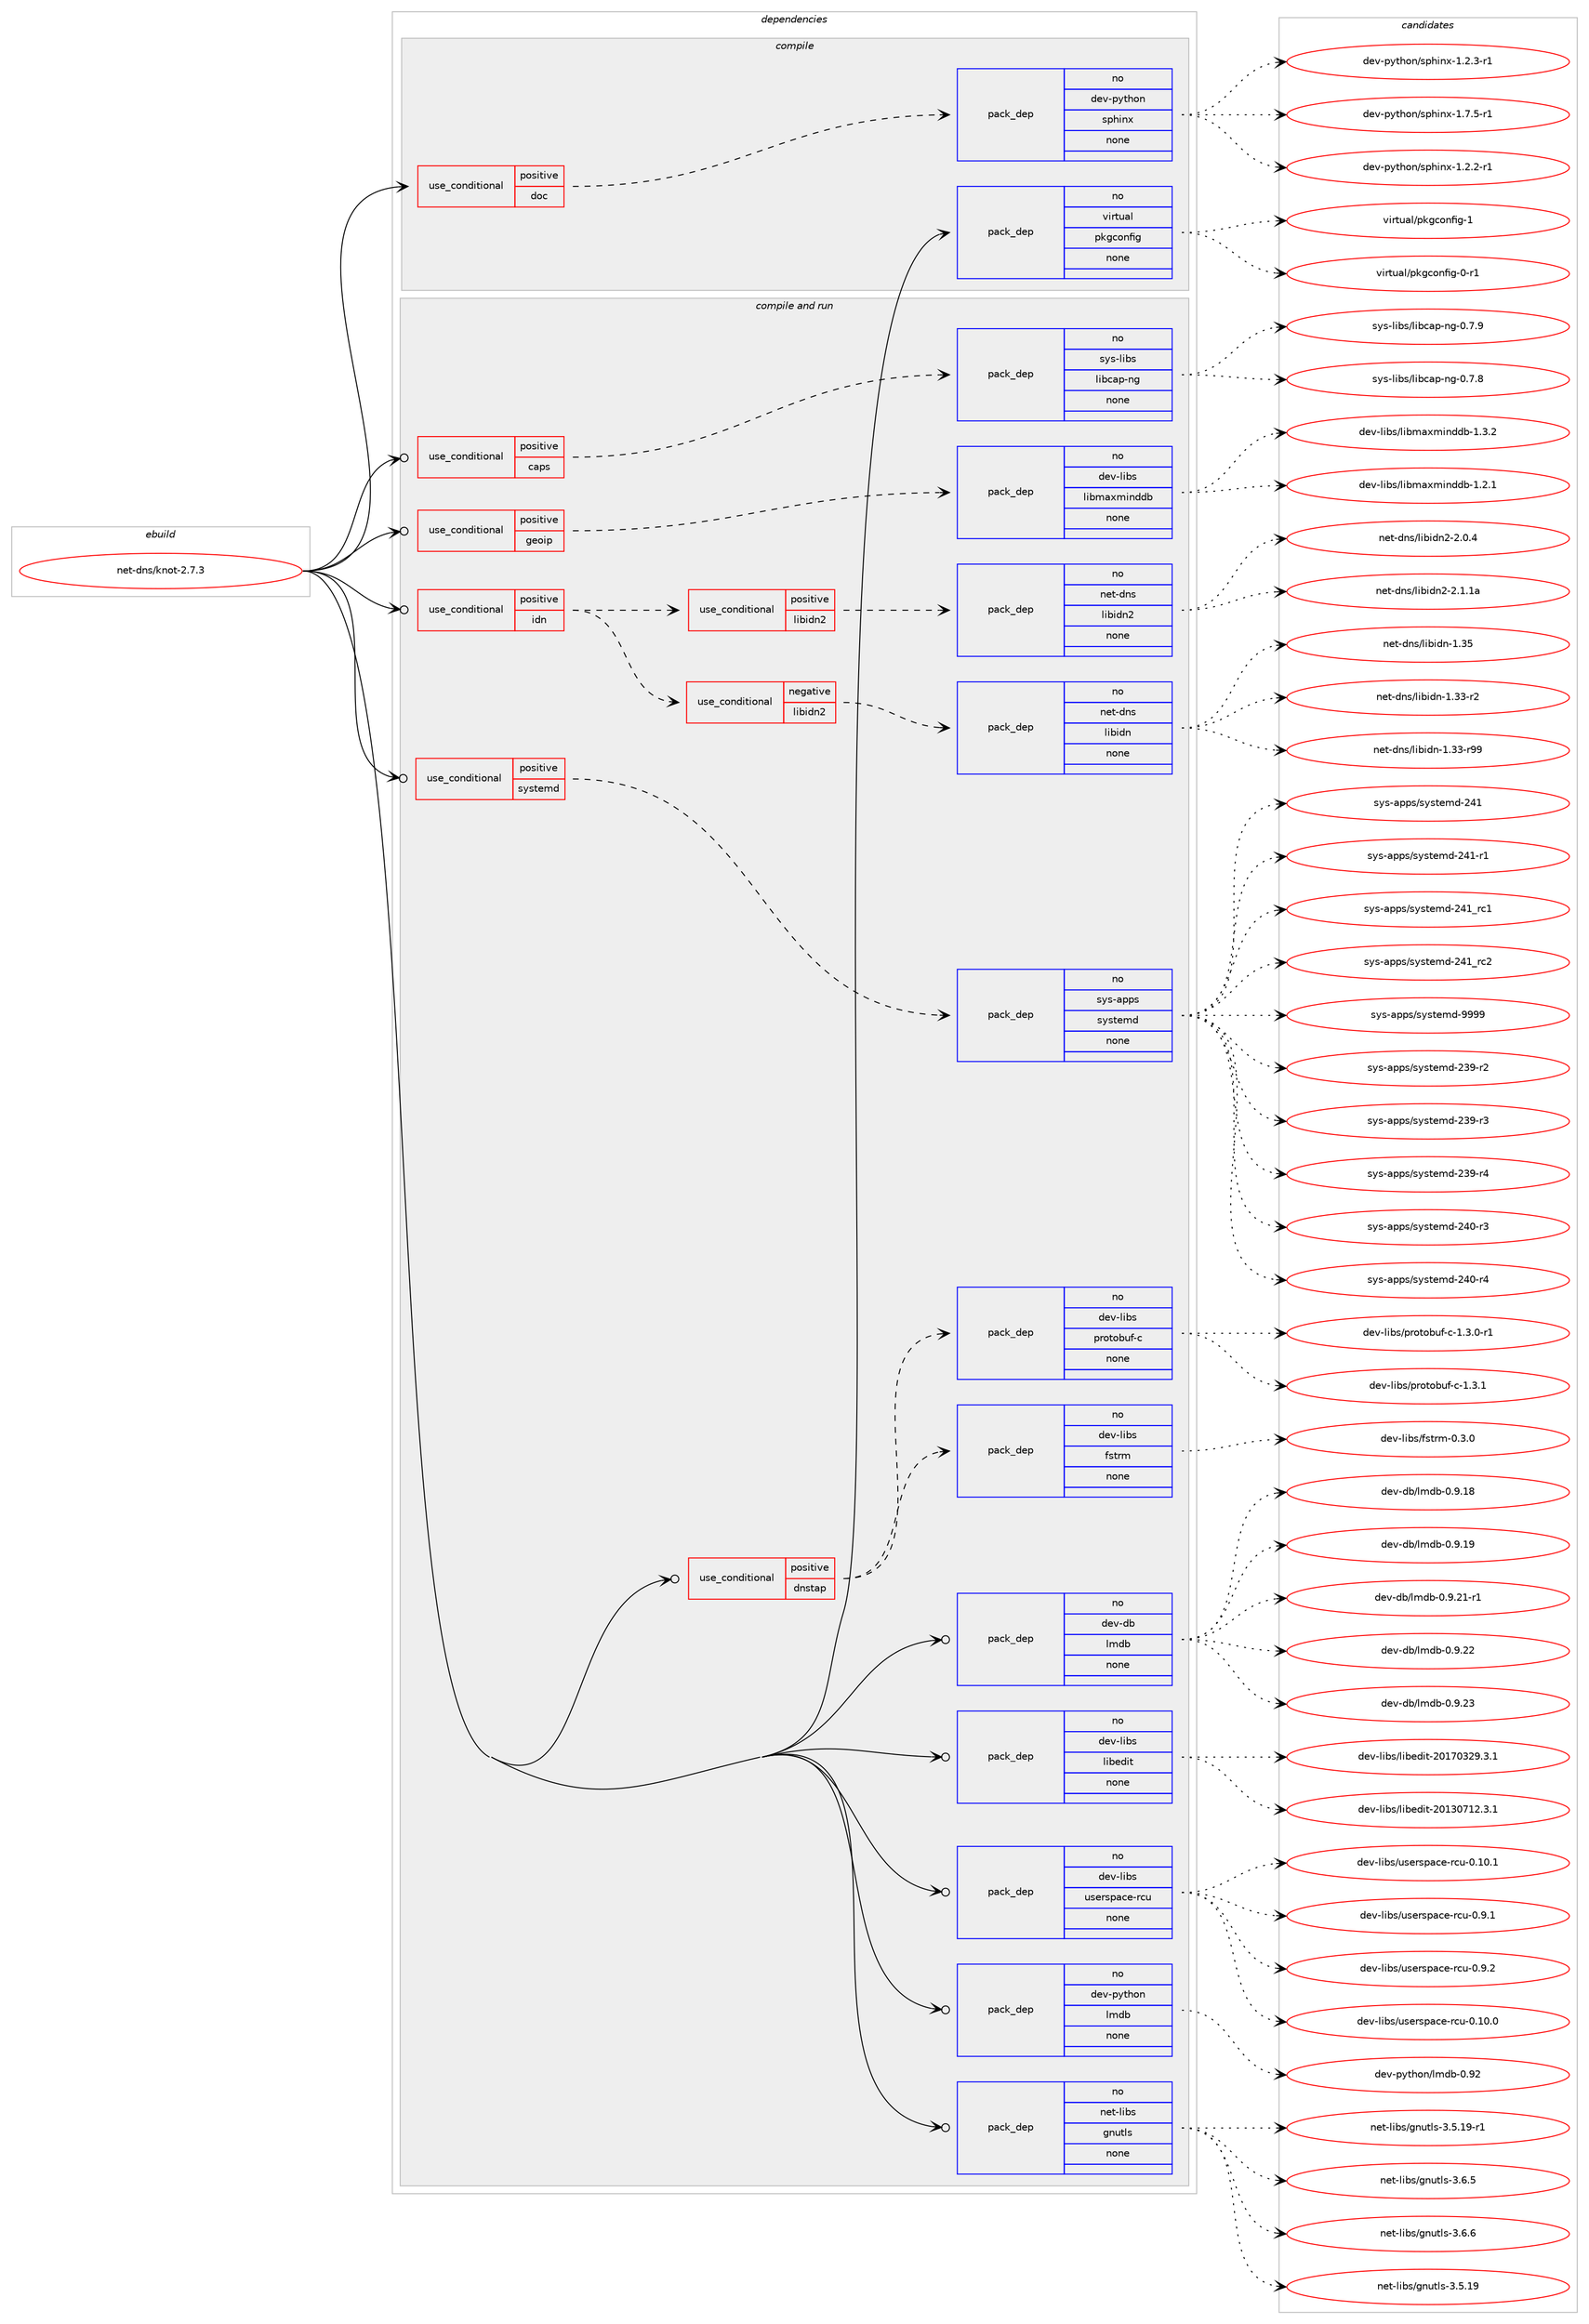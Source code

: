 digraph prolog {

# *************
# Graph options
# *************

newrank=true;
concentrate=true;
compound=true;
graph [rankdir=LR,fontname=Helvetica,fontsize=10,ranksep=1.5];#, ranksep=2.5, nodesep=0.2];
edge  [arrowhead=vee];
node  [fontname=Helvetica,fontsize=10];

# **********
# The ebuild
# **********

subgraph cluster_leftcol {
color=gray;
rank=same;
label=<<i>ebuild</i>>;
id [label="net-dns/knot-2.7.3", color=red, width=4, href="../net-dns/knot-2.7.3.svg"];
}

# ****************
# The dependencies
# ****************

subgraph cluster_midcol {
color=gray;
label=<<i>dependencies</i>>;
subgraph cluster_compile {
fillcolor="#eeeeee";
style=filled;
label=<<i>compile</i>>;
subgraph cond443937 {
dependency1650820 [label=<<TABLE BORDER="0" CELLBORDER="1" CELLSPACING="0" CELLPADDING="4"><TR><TD ROWSPAN="3" CELLPADDING="10">use_conditional</TD></TR><TR><TD>positive</TD></TR><TR><TD>doc</TD></TR></TABLE>>, shape=none, color=red];
subgraph pack1180154 {
dependency1650821 [label=<<TABLE BORDER="0" CELLBORDER="1" CELLSPACING="0" CELLPADDING="4" WIDTH="220"><TR><TD ROWSPAN="6" CELLPADDING="30">pack_dep</TD></TR><TR><TD WIDTH="110">no</TD></TR><TR><TD>dev-python</TD></TR><TR><TD>sphinx</TD></TR><TR><TD>none</TD></TR><TR><TD></TD></TR></TABLE>>, shape=none, color=blue];
}
dependency1650820:e -> dependency1650821:w [weight=20,style="dashed",arrowhead="vee"];
}
id:e -> dependency1650820:w [weight=20,style="solid",arrowhead="vee"];
subgraph pack1180155 {
dependency1650822 [label=<<TABLE BORDER="0" CELLBORDER="1" CELLSPACING="0" CELLPADDING="4" WIDTH="220"><TR><TD ROWSPAN="6" CELLPADDING="30">pack_dep</TD></TR><TR><TD WIDTH="110">no</TD></TR><TR><TD>virtual</TD></TR><TR><TD>pkgconfig</TD></TR><TR><TD>none</TD></TR><TR><TD></TD></TR></TABLE>>, shape=none, color=blue];
}
id:e -> dependency1650822:w [weight=20,style="solid",arrowhead="vee"];
}
subgraph cluster_compileandrun {
fillcolor="#eeeeee";
style=filled;
label=<<i>compile and run</i>>;
subgraph cond443938 {
dependency1650823 [label=<<TABLE BORDER="0" CELLBORDER="1" CELLSPACING="0" CELLPADDING="4"><TR><TD ROWSPAN="3" CELLPADDING="10">use_conditional</TD></TR><TR><TD>positive</TD></TR><TR><TD>caps</TD></TR></TABLE>>, shape=none, color=red];
subgraph pack1180156 {
dependency1650824 [label=<<TABLE BORDER="0" CELLBORDER="1" CELLSPACING="0" CELLPADDING="4" WIDTH="220"><TR><TD ROWSPAN="6" CELLPADDING="30">pack_dep</TD></TR><TR><TD WIDTH="110">no</TD></TR><TR><TD>sys-libs</TD></TR><TR><TD>libcap-ng</TD></TR><TR><TD>none</TD></TR><TR><TD></TD></TR></TABLE>>, shape=none, color=blue];
}
dependency1650823:e -> dependency1650824:w [weight=20,style="dashed",arrowhead="vee"];
}
id:e -> dependency1650823:w [weight=20,style="solid",arrowhead="odotvee"];
subgraph cond443939 {
dependency1650825 [label=<<TABLE BORDER="0" CELLBORDER="1" CELLSPACING="0" CELLPADDING="4"><TR><TD ROWSPAN="3" CELLPADDING="10">use_conditional</TD></TR><TR><TD>positive</TD></TR><TR><TD>dnstap</TD></TR></TABLE>>, shape=none, color=red];
subgraph pack1180157 {
dependency1650826 [label=<<TABLE BORDER="0" CELLBORDER="1" CELLSPACING="0" CELLPADDING="4" WIDTH="220"><TR><TD ROWSPAN="6" CELLPADDING="30">pack_dep</TD></TR><TR><TD WIDTH="110">no</TD></TR><TR><TD>dev-libs</TD></TR><TR><TD>fstrm</TD></TR><TR><TD>none</TD></TR><TR><TD></TD></TR></TABLE>>, shape=none, color=blue];
}
dependency1650825:e -> dependency1650826:w [weight=20,style="dashed",arrowhead="vee"];
subgraph pack1180158 {
dependency1650827 [label=<<TABLE BORDER="0" CELLBORDER="1" CELLSPACING="0" CELLPADDING="4" WIDTH="220"><TR><TD ROWSPAN="6" CELLPADDING="30">pack_dep</TD></TR><TR><TD WIDTH="110">no</TD></TR><TR><TD>dev-libs</TD></TR><TR><TD>protobuf-c</TD></TR><TR><TD>none</TD></TR><TR><TD></TD></TR></TABLE>>, shape=none, color=blue];
}
dependency1650825:e -> dependency1650827:w [weight=20,style="dashed",arrowhead="vee"];
}
id:e -> dependency1650825:w [weight=20,style="solid",arrowhead="odotvee"];
subgraph cond443940 {
dependency1650828 [label=<<TABLE BORDER="0" CELLBORDER="1" CELLSPACING="0" CELLPADDING="4"><TR><TD ROWSPAN="3" CELLPADDING="10">use_conditional</TD></TR><TR><TD>positive</TD></TR><TR><TD>geoip</TD></TR></TABLE>>, shape=none, color=red];
subgraph pack1180159 {
dependency1650829 [label=<<TABLE BORDER="0" CELLBORDER="1" CELLSPACING="0" CELLPADDING="4" WIDTH="220"><TR><TD ROWSPAN="6" CELLPADDING="30">pack_dep</TD></TR><TR><TD WIDTH="110">no</TD></TR><TR><TD>dev-libs</TD></TR><TR><TD>libmaxminddb</TD></TR><TR><TD>none</TD></TR><TR><TD></TD></TR></TABLE>>, shape=none, color=blue];
}
dependency1650828:e -> dependency1650829:w [weight=20,style="dashed",arrowhead="vee"];
}
id:e -> dependency1650828:w [weight=20,style="solid",arrowhead="odotvee"];
subgraph cond443941 {
dependency1650830 [label=<<TABLE BORDER="0" CELLBORDER="1" CELLSPACING="0" CELLPADDING="4"><TR><TD ROWSPAN="3" CELLPADDING="10">use_conditional</TD></TR><TR><TD>positive</TD></TR><TR><TD>idn</TD></TR></TABLE>>, shape=none, color=red];
subgraph cond443942 {
dependency1650831 [label=<<TABLE BORDER="0" CELLBORDER="1" CELLSPACING="0" CELLPADDING="4"><TR><TD ROWSPAN="3" CELLPADDING="10">use_conditional</TD></TR><TR><TD>negative</TD></TR><TR><TD>libidn2</TD></TR></TABLE>>, shape=none, color=red];
subgraph pack1180160 {
dependency1650832 [label=<<TABLE BORDER="0" CELLBORDER="1" CELLSPACING="0" CELLPADDING="4" WIDTH="220"><TR><TD ROWSPAN="6" CELLPADDING="30">pack_dep</TD></TR><TR><TD WIDTH="110">no</TD></TR><TR><TD>net-dns</TD></TR><TR><TD>libidn</TD></TR><TR><TD>none</TD></TR><TR><TD></TD></TR></TABLE>>, shape=none, color=blue];
}
dependency1650831:e -> dependency1650832:w [weight=20,style="dashed",arrowhead="vee"];
}
dependency1650830:e -> dependency1650831:w [weight=20,style="dashed",arrowhead="vee"];
subgraph cond443943 {
dependency1650833 [label=<<TABLE BORDER="0" CELLBORDER="1" CELLSPACING="0" CELLPADDING="4"><TR><TD ROWSPAN="3" CELLPADDING="10">use_conditional</TD></TR><TR><TD>positive</TD></TR><TR><TD>libidn2</TD></TR></TABLE>>, shape=none, color=red];
subgraph pack1180161 {
dependency1650834 [label=<<TABLE BORDER="0" CELLBORDER="1" CELLSPACING="0" CELLPADDING="4" WIDTH="220"><TR><TD ROWSPAN="6" CELLPADDING="30">pack_dep</TD></TR><TR><TD WIDTH="110">no</TD></TR><TR><TD>net-dns</TD></TR><TR><TD>libidn2</TD></TR><TR><TD>none</TD></TR><TR><TD></TD></TR></TABLE>>, shape=none, color=blue];
}
dependency1650833:e -> dependency1650834:w [weight=20,style="dashed",arrowhead="vee"];
}
dependency1650830:e -> dependency1650833:w [weight=20,style="dashed",arrowhead="vee"];
}
id:e -> dependency1650830:w [weight=20,style="solid",arrowhead="odotvee"];
subgraph cond443944 {
dependency1650835 [label=<<TABLE BORDER="0" CELLBORDER="1" CELLSPACING="0" CELLPADDING="4"><TR><TD ROWSPAN="3" CELLPADDING="10">use_conditional</TD></TR><TR><TD>positive</TD></TR><TR><TD>systemd</TD></TR></TABLE>>, shape=none, color=red];
subgraph pack1180162 {
dependency1650836 [label=<<TABLE BORDER="0" CELLBORDER="1" CELLSPACING="0" CELLPADDING="4" WIDTH="220"><TR><TD ROWSPAN="6" CELLPADDING="30">pack_dep</TD></TR><TR><TD WIDTH="110">no</TD></TR><TR><TD>sys-apps</TD></TR><TR><TD>systemd</TD></TR><TR><TD>none</TD></TR><TR><TD></TD></TR></TABLE>>, shape=none, color=blue];
}
dependency1650835:e -> dependency1650836:w [weight=20,style="dashed",arrowhead="vee"];
}
id:e -> dependency1650835:w [weight=20,style="solid",arrowhead="odotvee"];
subgraph pack1180163 {
dependency1650837 [label=<<TABLE BORDER="0" CELLBORDER="1" CELLSPACING="0" CELLPADDING="4" WIDTH="220"><TR><TD ROWSPAN="6" CELLPADDING="30">pack_dep</TD></TR><TR><TD WIDTH="110">no</TD></TR><TR><TD>dev-db</TD></TR><TR><TD>lmdb</TD></TR><TR><TD>none</TD></TR><TR><TD></TD></TR></TABLE>>, shape=none, color=blue];
}
id:e -> dependency1650837:w [weight=20,style="solid",arrowhead="odotvee"];
subgraph pack1180164 {
dependency1650838 [label=<<TABLE BORDER="0" CELLBORDER="1" CELLSPACING="0" CELLPADDING="4" WIDTH="220"><TR><TD ROWSPAN="6" CELLPADDING="30">pack_dep</TD></TR><TR><TD WIDTH="110">no</TD></TR><TR><TD>dev-libs</TD></TR><TR><TD>libedit</TD></TR><TR><TD>none</TD></TR><TR><TD></TD></TR></TABLE>>, shape=none, color=blue];
}
id:e -> dependency1650838:w [weight=20,style="solid",arrowhead="odotvee"];
subgraph pack1180165 {
dependency1650839 [label=<<TABLE BORDER="0" CELLBORDER="1" CELLSPACING="0" CELLPADDING="4" WIDTH="220"><TR><TD ROWSPAN="6" CELLPADDING="30">pack_dep</TD></TR><TR><TD WIDTH="110">no</TD></TR><TR><TD>dev-libs</TD></TR><TR><TD>userspace-rcu</TD></TR><TR><TD>none</TD></TR><TR><TD></TD></TR></TABLE>>, shape=none, color=blue];
}
id:e -> dependency1650839:w [weight=20,style="solid",arrowhead="odotvee"];
subgraph pack1180166 {
dependency1650840 [label=<<TABLE BORDER="0" CELLBORDER="1" CELLSPACING="0" CELLPADDING="4" WIDTH="220"><TR><TD ROWSPAN="6" CELLPADDING="30">pack_dep</TD></TR><TR><TD WIDTH="110">no</TD></TR><TR><TD>dev-python</TD></TR><TR><TD>lmdb</TD></TR><TR><TD>none</TD></TR><TR><TD></TD></TR></TABLE>>, shape=none, color=blue];
}
id:e -> dependency1650840:w [weight=20,style="solid",arrowhead="odotvee"];
subgraph pack1180167 {
dependency1650841 [label=<<TABLE BORDER="0" CELLBORDER="1" CELLSPACING="0" CELLPADDING="4" WIDTH="220"><TR><TD ROWSPAN="6" CELLPADDING="30">pack_dep</TD></TR><TR><TD WIDTH="110">no</TD></TR><TR><TD>net-libs</TD></TR><TR><TD>gnutls</TD></TR><TR><TD>none</TD></TR><TR><TD></TD></TR></TABLE>>, shape=none, color=blue];
}
id:e -> dependency1650841:w [weight=20,style="solid",arrowhead="odotvee"];
}
subgraph cluster_run {
fillcolor="#eeeeee";
style=filled;
label=<<i>run</i>>;
}
}

# **************
# The candidates
# **************

subgraph cluster_choices {
rank=same;
color=gray;
label=<<i>candidates</i>>;

subgraph choice1180154 {
color=black;
nodesep=1;
choice10010111845112121116104111110471151121041051101204549465046504511449 [label="dev-python/sphinx-1.2.2-r1", color=red, width=4,href="../dev-python/sphinx-1.2.2-r1.svg"];
choice10010111845112121116104111110471151121041051101204549465046514511449 [label="dev-python/sphinx-1.2.3-r1", color=red, width=4,href="../dev-python/sphinx-1.2.3-r1.svg"];
choice10010111845112121116104111110471151121041051101204549465546534511449 [label="dev-python/sphinx-1.7.5-r1", color=red, width=4,href="../dev-python/sphinx-1.7.5-r1.svg"];
dependency1650821:e -> choice10010111845112121116104111110471151121041051101204549465046504511449:w [style=dotted,weight="100"];
dependency1650821:e -> choice10010111845112121116104111110471151121041051101204549465046514511449:w [style=dotted,weight="100"];
dependency1650821:e -> choice10010111845112121116104111110471151121041051101204549465546534511449:w [style=dotted,weight="100"];
}
subgraph choice1180155 {
color=black;
nodesep=1;
choice11810511411611797108471121071039911111010210510345484511449 [label="virtual/pkgconfig-0-r1", color=red, width=4,href="../virtual/pkgconfig-0-r1.svg"];
choice1181051141161179710847112107103991111101021051034549 [label="virtual/pkgconfig-1", color=red, width=4,href="../virtual/pkgconfig-1.svg"];
dependency1650822:e -> choice11810511411611797108471121071039911111010210510345484511449:w [style=dotted,weight="100"];
dependency1650822:e -> choice1181051141161179710847112107103991111101021051034549:w [style=dotted,weight="100"];
}
subgraph choice1180156 {
color=black;
nodesep=1;
choice11512111545108105981154710810598999711245110103454846554656 [label="sys-libs/libcap-ng-0.7.8", color=red, width=4,href="../sys-libs/libcap-ng-0.7.8.svg"];
choice11512111545108105981154710810598999711245110103454846554657 [label="sys-libs/libcap-ng-0.7.9", color=red, width=4,href="../sys-libs/libcap-ng-0.7.9.svg"];
dependency1650824:e -> choice11512111545108105981154710810598999711245110103454846554656:w [style=dotted,weight="100"];
dependency1650824:e -> choice11512111545108105981154710810598999711245110103454846554657:w [style=dotted,weight="100"];
}
subgraph choice1180157 {
color=black;
nodesep=1;
choice100101118451081059811547102115116114109454846514648 [label="dev-libs/fstrm-0.3.0", color=red, width=4,href="../dev-libs/fstrm-0.3.0.svg"];
dependency1650826:e -> choice100101118451081059811547102115116114109454846514648:w [style=dotted,weight="100"];
}
subgraph choice1180158 {
color=black;
nodesep=1;
choice1001011184510810598115471121141111161119811710245994549465146484511449 [label="dev-libs/protobuf-c-1.3.0-r1", color=red, width=4,href="../dev-libs/protobuf-c-1.3.0-r1.svg"];
choice100101118451081059811547112114111116111981171024599454946514649 [label="dev-libs/protobuf-c-1.3.1", color=red, width=4,href="../dev-libs/protobuf-c-1.3.1.svg"];
dependency1650827:e -> choice1001011184510810598115471121141111161119811710245994549465146484511449:w [style=dotted,weight="100"];
dependency1650827:e -> choice100101118451081059811547112114111116111981171024599454946514649:w [style=dotted,weight="100"];
}
subgraph choice1180159 {
color=black;
nodesep=1;
choice100101118451081059811547108105981099712010910511010010098454946504649 [label="dev-libs/libmaxminddb-1.2.1", color=red, width=4,href="../dev-libs/libmaxminddb-1.2.1.svg"];
choice100101118451081059811547108105981099712010910511010010098454946514650 [label="dev-libs/libmaxminddb-1.3.2", color=red, width=4,href="../dev-libs/libmaxminddb-1.3.2.svg"];
dependency1650829:e -> choice100101118451081059811547108105981099712010910511010010098454946504649:w [style=dotted,weight="100"];
dependency1650829:e -> choice100101118451081059811547108105981099712010910511010010098454946514650:w [style=dotted,weight="100"];
}
subgraph choice1180160 {
color=black;
nodesep=1;
choice11010111645100110115471081059810510011045494651514511450 [label="net-dns/libidn-1.33-r2", color=red, width=4,href="../net-dns/libidn-1.33-r2.svg"];
choice1101011164510011011547108105981051001104549465151451145757 [label="net-dns/libidn-1.33-r99", color=red, width=4,href="../net-dns/libidn-1.33-r99.svg"];
choice1101011164510011011547108105981051001104549465153 [label="net-dns/libidn-1.35", color=red, width=4,href="../net-dns/libidn-1.35.svg"];
dependency1650832:e -> choice11010111645100110115471081059810510011045494651514511450:w [style=dotted,weight="100"];
dependency1650832:e -> choice1101011164510011011547108105981051001104549465151451145757:w [style=dotted,weight="100"];
dependency1650832:e -> choice1101011164510011011547108105981051001104549465153:w [style=dotted,weight="100"];
}
subgraph choice1180161 {
color=black;
nodesep=1;
choice11010111645100110115471081059810510011050455046484652 [label="net-dns/libidn2-2.0.4", color=red, width=4,href="../net-dns/libidn2-2.0.4.svg"];
choice1101011164510011011547108105981051001105045504649464997 [label="net-dns/libidn2-2.1.1a", color=red, width=4,href="../net-dns/libidn2-2.1.1a.svg"];
dependency1650834:e -> choice11010111645100110115471081059810510011050455046484652:w [style=dotted,weight="100"];
dependency1650834:e -> choice1101011164510011011547108105981051001105045504649464997:w [style=dotted,weight="100"];
}
subgraph choice1180162 {
color=black;
nodesep=1;
choice115121115459711211211547115121115116101109100455051574511450 [label="sys-apps/systemd-239-r2", color=red, width=4,href="../sys-apps/systemd-239-r2.svg"];
choice115121115459711211211547115121115116101109100455051574511451 [label="sys-apps/systemd-239-r3", color=red, width=4,href="../sys-apps/systemd-239-r3.svg"];
choice115121115459711211211547115121115116101109100455051574511452 [label="sys-apps/systemd-239-r4", color=red, width=4,href="../sys-apps/systemd-239-r4.svg"];
choice115121115459711211211547115121115116101109100455052484511451 [label="sys-apps/systemd-240-r3", color=red, width=4,href="../sys-apps/systemd-240-r3.svg"];
choice115121115459711211211547115121115116101109100455052484511452 [label="sys-apps/systemd-240-r4", color=red, width=4,href="../sys-apps/systemd-240-r4.svg"];
choice11512111545971121121154711512111511610110910045505249 [label="sys-apps/systemd-241", color=red, width=4,href="../sys-apps/systemd-241.svg"];
choice115121115459711211211547115121115116101109100455052494511449 [label="sys-apps/systemd-241-r1", color=red, width=4,href="../sys-apps/systemd-241-r1.svg"];
choice11512111545971121121154711512111511610110910045505249951149949 [label="sys-apps/systemd-241_rc1", color=red, width=4,href="../sys-apps/systemd-241_rc1.svg"];
choice11512111545971121121154711512111511610110910045505249951149950 [label="sys-apps/systemd-241_rc2", color=red, width=4,href="../sys-apps/systemd-241_rc2.svg"];
choice1151211154597112112115471151211151161011091004557575757 [label="sys-apps/systemd-9999", color=red, width=4,href="../sys-apps/systemd-9999.svg"];
dependency1650836:e -> choice115121115459711211211547115121115116101109100455051574511450:w [style=dotted,weight="100"];
dependency1650836:e -> choice115121115459711211211547115121115116101109100455051574511451:w [style=dotted,weight="100"];
dependency1650836:e -> choice115121115459711211211547115121115116101109100455051574511452:w [style=dotted,weight="100"];
dependency1650836:e -> choice115121115459711211211547115121115116101109100455052484511451:w [style=dotted,weight="100"];
dependency1650836:e -> choice115121115459711211211547115121115116101109100455052484511452:w [style=dotted,weight="100"];
dependency1650836:e -> choice11512111545971121121154711512111511610110910045505249:w [style=dotted,weight="100"];
dependency1650836:e -> choice115121115459711211211547115121115116101109100455052494511449:w [style=dotted,weight="100"];
dependency1650836:e -> choice11512111545971121121154711512111511610110910045505249951149949:w [style=dotted,weight="100"];
dependency1650836:e -> choice11512111545971121121154711512111511610110910045505249951149950:w [style=dotted,weight="100"];
dependency1650836:e -> choice1151211154597112112115471151211151161011091004557575757:w [style=dotted,weight="100"];
}
subgraph choice1180163 {
color=black;
nodesep=1;
choice1001011184510098471081091009845484657464956 [label="dev-db/lmdb-0.9.18", color=red, width=4,href="../dev-db/lmdb-0.9.18.svg"];
choice1001011184510098471081091009845484657464957 [label="dev-db/lmdb-0.9.19", color=red, width=4,href="../dev-db/lmdb-0.9.19.svg"];
choice10010111845100984710810910098454846574650494511449 [label="dev-db/lmdb-0.9.21-r1", color=red, width=4,href="../dev-db/lmdb-0.9.21-r1.svg"];
choice1001011184510098471081091009845484657465050 [label="dev-db/lmdb-0.9.22", color=red, width=4,href="../dev-db/lmdb-0.9.22.svg"];
choice1001011184510098471081091009845484657465051 [label="dev-db/lmdb-0.9.23", color=red, width=4,href="../dev-db/lmdb-0.9.23.svg"];
dependency1650837:e -> choice1001011184510098471081091009845484657464956:w [style=dotted,weight="100"];
dependency1650837:e -> choice1001011184510098471081091009845484657464957:w [style=dotted,weight="100"];
dependency1650837:e -> choice10010111845100984710810910098454846574650494511449:w [style=dotted,weight="100"];
dependency1650837:e -> choice1001011184510098471081091009845484657465050:w [style=dotted,weight="100"];
dependency1650837:e -> choice1001011184510098471081091009845484657465051:w [style=dotted,weight="100"];
}
subgraph choice1180164 {
color=black;
nodesep=1;
choice1001011184510810598115471081059810110010511645504849514855495046514649 [label="dev-libs/libedit-20130712.3.1", color=red, width=4,href="../dev-libs/libedit-20130712.3.1.svg"];
choice1001011184510810598115471081059810110010511645504849554851505746514649 [label="dev-libs/libedit-20170329.3.1", color=red, width=4,href="../dev-libs/libedit-20170329.3.1.svg"];
dependency1650838:e -> choice1001011184510810598115471081059810110010511645504849514855495046514649:w [style=dotted,weight="100"];
dependency1650838:e -> choice1001011184510810598115471081059810110010511645504849554851505746514649:w [style=dotted,weight="100"];
}
subgraph choice1180165 {
color=black;
nodesep=1;
choice1001011184510810598115471171151011141151129799101451149911745484649484648 [label="dev-libs/userspace-rcu-0.10.0", color=red, width=4,href="../dev-libs/userspace-rcu-0.10.0.svg"];
choice1001011184510810598115471171151011141151129799101451149911745484649484649 [label="dev-libs/userspace-rcu-0.10.1", color=red, width=4,href="../dev-libs/userspace-rcu-0.10.1.svg"];
choice10010111845108105981154711711510111411511297991014511499117454846574649 [label="dev-libs/userspace-rcu-0.9.1", color=red, width=4,href="../dev-libs/userspace-rcu-0.9.1.svg"];
choice10010111845108105981154711711510111411511297991014511499117454846574650 [label="dev-libs/userspace-rcu-0.9.2", color=red, width=4,href="../dev-libs/userspace-rcu-0.9.2.svg"];
dependency1650839:e -> choice1001011184510810598115471171151011141151129799101451149911745484649484648:w [style=dotted,weight="100"];
dependency1650839:e -> choice1001011184510810598115471171151011141151129799101451149911745484649484649:w [style=dotted,weight="100"];
dependency1650839:e -> choice10010111845108105981154711711510111411511297991014511499117454846574649:w [style=dotted,weight="100"];
dependency1650839:e -> choice10010111845108105981154711711510111411511297991014511499117454846574650:w [style=dotted,weight="100"];
}
subgraph choice1180166 {
color=black;
nodesep=1;
choice1001011184511212111610411111047108109100984548465750 [label="dev-python/lmdb-0.92", color=red, width=4,href="../dev-python/lmdb-0.92.svg"];
dependency1650840:e -> choice1001011184511212111610411111047108109100984548465750:w [style=dotted,weight="100"];
}
subgraph choice1180167 {
color=black;
nodesep=1;
choice11010111645108105981154710311011711610811545514653464957 [label="net-libs/gnutls-3.5.19", color=red, width=4,href="../net-libs/gnutls-3.5.19.svg"];
choice110101116451081059811547103110117116108115455146534649574511449 [label="net-libs/gnutls-3.5.19-r1", color=red, width=4,href="../net-libs/gnutls-3.5.19-r1.svg"];
choice110101116451081059811547103110117116108115455146544653 [label="net-libs/gnutls-3.6.5", color=red, width=4,href="../net-libs/gnutls-3.6.5.svg"];
choice110101116451081059811547103110117116108115455146544654 [label="net-libs/gnutls-3.6.6", color=red, width=4,href="../net-libs/gnutls-3.6.6.svg"];
dependency1650841:e -> choice11010111645108105981154710311011711610811545514653464957:w [style=dotted,weight="100"];
dependency1650841:e -> choice110101116451081059811547103110117116108115455146534649574511449:w [style=dotted,weight="100"];
dependency1650841:e -> choice110101116451081059811547103110117116108115455146544653:w [style=dotted,weight="100"];
dependency1650841:e -> choice110101116451081059811547103110117116108115455146544654:w [style=dotted,weight="100"];
}
}

}
